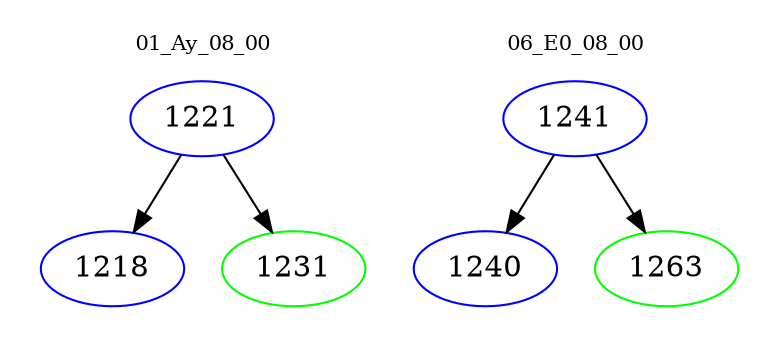 digraph{
subgraph cluster_0 {
color = white
label = "01_Ay_08_00";
fontsize=10;
T0_1221 [label="1221", color="blue"]
T0_1221 -> T0_1218 [color="black"]
T0_1218 [label="1218", color="blue"]
T0_1221 -> T0_1231 [color="black"]
T0_1231 [label="1231", color="green"]
}
subgraph cluster_1 {
color = white
label = "06_E0_08_00";
fontsize=10;
T1_1241 [label="1241", color="blue"]
T1_1241 -> T1_1240 [color="black"]
T1_1240 [label="1240", color="blue"]
T1_1241 -> T1_1263 [color="black"]
T1_1263 [label="1263", color="green"]
}
}
